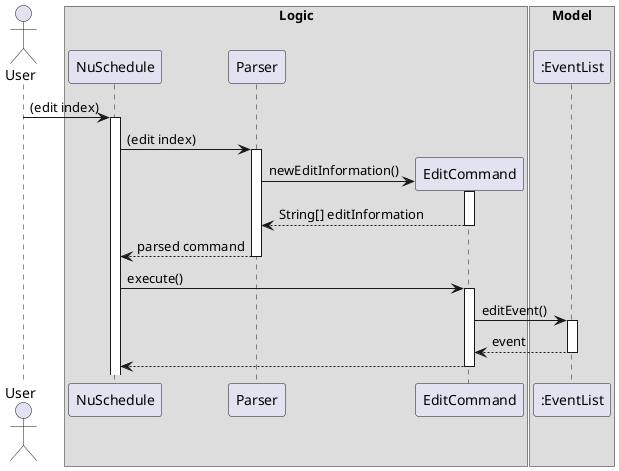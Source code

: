 @startuml
actor User

box Logic
participant "NuSchedule" as NuSchedule
participant "Parser" as Parser
participant "EditCommand" as EditCommand
end box

box Model
participant ":EventList" as EventList
end box

User -> NuSchedule: (edit index)
activate NuSchedule

NuSchedule -> Parser: (edit index)
activate Parser

create EditCommand
Parser -> EditCommand:newEditInformation()
activate EditCommand

EditCommand --> Parser: String[] editInformation
deactivate EditCommand

Parser --> NuSchedule: parsed command
deactivate Parser

NuSchedule -> EditCommand: execute()
activate EditCommand

EditCommand -> EventList: editEvent()
activate EventList

EventList --> EditCommand: event
deactivate EventList

EditCommand --> NuSchedule
deactivate EditCommand


@enduml